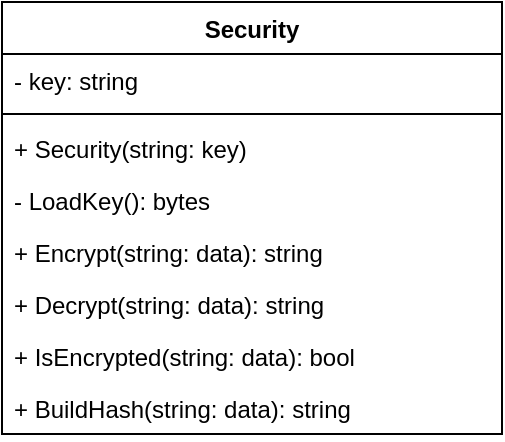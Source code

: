 <mxfile version="24.7.7">
  <diagram id="C5RBs43oDa-KdzZeNtuy" name="Page-1">
    <mxGraphModel dx="1042" dy="533" grid="1" gridSize="10" guides="1" tooltips="1" connect="1" arrows="1" fold="1" page="1" pageScale="1" pageWidth="827" pageHeight="1169" math="0" shadow="0">
      <root>
        <mxCell id="WIyWlLk6GJQsqaUBKTNV-0" />
        <mxCell id="WIyWlLk6GJQsqaUBKTNV-1" parent="WIyWlLk6GJQsqaUBKTNV-0" />
        <mxCell id="XHx1AiS_i5TAphhGyzKs-0" value="Security" style="swimlane;fontStyle=1;align=center;verticalAlign=top;childLayout=stackLayout;horizontal=1;startSize=26;horizontalStack=0;resizeParent=1;resizeParentMax=0;resizeLast=0;collapsible=1;marginBottom=0;whiteSpace=wrap;html=1;" vertex="1" parent="WIyWlLk6GJQsqaUBKTNV-1">
          <mxGeometry x="140" y="110" width="250" height="216" as="geometry" />
        </mxCell>
        <mxCell id="XHx1AiS_i5TAphhGyzKs-1" value="- key: string" style="text;strokeColor=none;fillColor=none;align=left;verticalAlign=top;spacingLeft=4;spacingRight=4;overflow=hidden;rotatable=0;points=[[0,0.5],[1,0.5]];portConstraint=eastwest;whiteSpace=wrap;html=1;" vertex="1" parent="XHx1AiS_i5TAphhGyzKs-0">
          <mxGeometry y="26" width="250" height="26" as="geometry" />
        </mxCell>
        <mxCell id="XHx1AiS_i5TAphhGyzKs-2" value="" style="line;strokeWidth=1;fillColor=none;align=left;verticalAlign=middle;spacingTop=-1;spacingLeft=3;spacingRight=3;rotatable=0;labelPosition=right;points=[];portConstraint=eastwest;strokeColor=inherit;" vertex="1" parent="XHx1AiS_i5TAphhGyzKs-0">
          <mxGeometry y="52" width="250" height="8" as="geometry" />
        </mxCell>
        <mxCell id="XHx1AiS_i5TAphhGyzKs-3" value="+ Security(string: key)" style="text;strokeColor=none;fillColor=none;align=left;verticalAlign=top;spacingLeft=4;spacingRight=4;overflow=hidden;rotatable=0;points=[[0,0.5],[1,0.5]];portConstraint=eastwest;whiteSpace=wrap;html=1;" vertex="1" parent="XHx1AiS_i5TAphhGyzKs-0">
          <mxGeometry y="60" width="250" height="26" as="geometry" />
        </mxCell>
        <mxCell id="XHx1AiS_i5TAphhGyzKs-5" value="- LoadKey(): bytes" style="text;strokeColor=none;fillColor=none;align=left;verticalAlign=top;spacingLeft=4;spacingRight=4;overflow=hidden;rotatable=0;points=[[0,0.5],[1,0.5]];portConstraint=eastwest;whiteSpace=wrap;html=1;" vertex="1" parent="XHx1AiS_i5TAphhGyzKs-0">
          <mxGeometry y="86" width="250" height="26" as="geometry" />
        </mxCell>
        <mxCell id="XHx1AiS_i5TAphhGyzKs-6" value="+ Encrypt(string: data): string" style="text;strokeColor=none;fillColor=none;align=left;verticalAlign=top;spacingLeft=4;spacingRight=4;overflow=hidden;rotatable=0;points=[[0,0.5],[1,0.5]];portConstraint=eastwest;whiteSpace=wrap;html=1;" vertex="1" parent="XHx1AiS_i5TAphhGyzKs-0">
          <mxGeometry y="112" width="250" height="26" as="geometry" />
        </mxCell>
        <mxCell id="XHx1AiS_i5TAphhGyzKs-7" value="+ Decrypt(string: data): string" style="text;strokeColor=none;fillColor=none;align=left;verticalAlign=top;spacingLeft=4;spacingRight=4;overflow=hidden;rotatable=0;points=[[0,0.5],[1,0.5]];portConstraint=eastwest;whiteSpace=wrap;html=1;" vertex="1" parent="XHx1AiS_i5TAphhGyzKs-0">
          <mxGeometry y="138" width="250" height="26" as="geometry" />
        </mxCell>
        <mxCell id="XHx1AiS_i5TAphhGyzKs-8" value="+ IsEncrypted(string: data): bool" style="text;strokeColor=none;fillColor=none;align=left;verticalAlign=top;spacingLeft=4;spacingRight=4;overflow=hidden;rotatable=0;points=[[0,0.5],[1,0.5]];portConstraint=eastwest;whiteSpace=wrap;html=1;" vertex="1" parent="XHx1AiS_i5TAphhGyzKs-0">
          <mxGeometry y="164" width="250" height="26" as="geometry" />
        </mxCell>
        <mxCell id="XHx1AiS_i5TAphhGyzKs-9" value="+ BuildHash(string: data): string" style="text;strokeColor=none;fillColor=none;align=left;verticalAlign=top;spacingLeft=4;spacingRight=4;overflow=hidden;rotatable=0;points=[[0,0.5],[1,0.5]];portConstraint=eastwest;whiteSpace=wrap;html=1;" vertex="1" parent="XHx1AiS_i5TAphhGyzKs-0">
          <mxGeometry y="190" width="250" height="26" as="geometry" />
        </mxCell>
      </root>
    </mxGraphModel>
  </diagram>
</mxfile>
